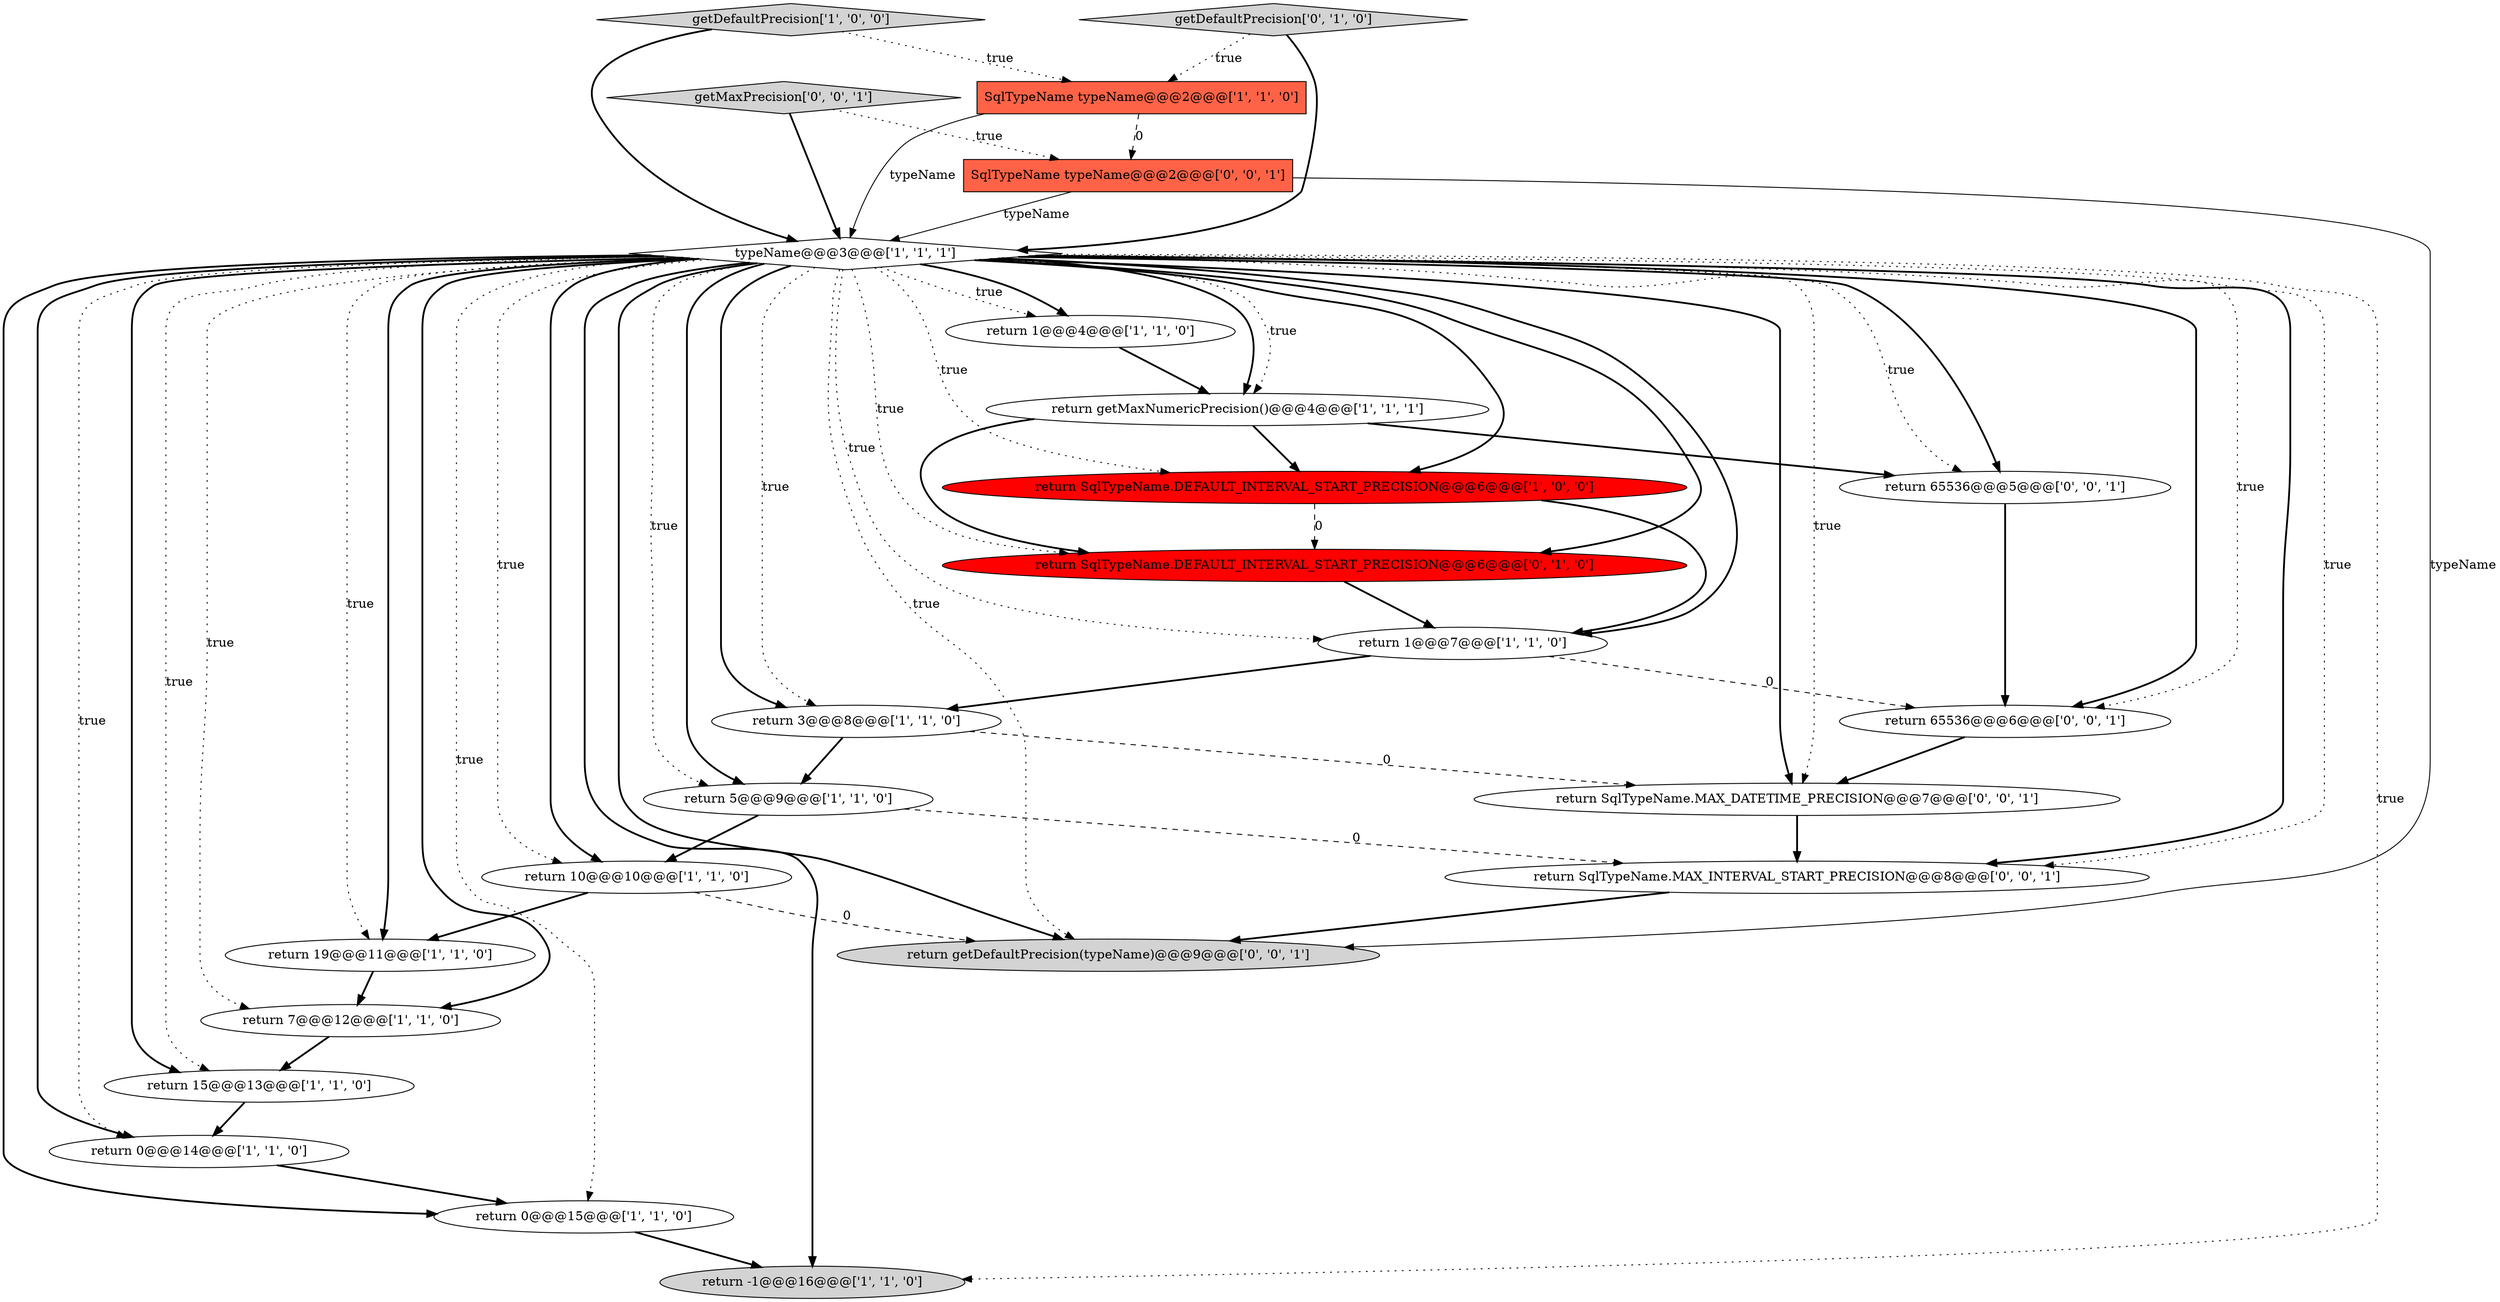 digraph {
0 [style = filled, label = "return -1@@@16@@@['1', '1', '0']", fillcolor = lightgray, shape = ellipse image = "AAA0AAABBB1BBB"];
18 [style = filled, label = "getMaxPrecision['0', '0', '1']", fillcolor = lightgray, shape = diamond image = "AAA0AAABBB3BBB"];
10 [style = filled, label = "return 19@@@11@@@['1', '1', '0']", fillcolor = white, shape = ellipse image = "AAA0AAABBB1BBB"];
3 [style = filled, label = "return 10@@@10@@@['1', '1', '0']", fillcolor = white, shape = ellipse image = "AAA0AAABBB1BBB"];
13 [style = filled, label = "return 0@@@15@@@['1', '1', '0']", fillcolor = white, shape = ellipse image = "AAA0AAABBB1BBB"];
2 [style = filled, label = "return 3@@@8@@@['1', '1', '0']", fillcolor = white, shape = ellipse image = "AAA0AAABBB1BBB"];
9 [style = filled, label = "getDefaultPrecision['1', '0', '0']", fillcolor = lightgray, shape = diamond image = "AAA0AAABBB1BBB"];
5 [style = filled, label = "SqlTypeName typeName@@@2@@@['1', '1', '0']", fillcolor = tomato, shape = box image = "AAA0AAABBB1BBB"];
23 [style = filled, label = "return 65536@@@5@@@['0', '0', '1']", fillcolor = white, shape = ellipse image = "AAA0AAABBB3BBB"];
20 [style = filled, label = "return SqlTypeName.MAX_DATETIME_PRECISION@@@7@@@['0', '0', '1']", fillcolor = white, shape = ellipse image = "AAA0AAABBB3BBB"];
12 [style = filled, label = "return 0@@@14@@@['1', '1', '0']", fillcolor = white, shape = ellipse image = "AAA0AAABBB1BBB"];
14 [style = filled, label = "return 1@@@4@@@['1', '1', '0']", fillcolor = white, shape = ellipse image = "AAA0AAABBB1BBB"];
7 [style = filled, label = "return 5@@@9@@@['1', '1', '0']", fillcolor = white, shape = ellipse image = "AAA0AAABBB1BBB"];
17 [style = filled, label = "return SqlTypeName.DEFAULT_INTERVAL_START_PRECISION@@@6@@@['0', '1', '0']", fillcolor = red, shape = ellipse image = "AAA1AAABBB2BBB"];
11 [style = filled, label = "typeName@@@3@@@['1', '1', '1']", fillcolor = white, shape = diamond image = "AAA0AAABBB1BBB"];
16 [style = filled, label = "getDefaultPrecision['0', '1', '0']", fillcolor = lightgray, shape = diamond image = "AAA0AAABBB2BBB"];
6 [style = filled, label = "return getMaxNumericPrecision()@@@4@@@['1', '1', '1']", fillcolor = white, shape = ellipse image = "AAA0AAABBB1BBB"];
15 [style = filled, label = "return 1@@@7@@@['1', '1', '0']", fillcolor = white, shape = ellipse image = "AAA0AAABBB1BBB"];
1 [style = filled, label = "return SqlTypeName.DEFAULT_INTERVAL_START_PRECISION@@@6@@@['1', '0', '0']", fillcolor = red, shape = ellipse image = "AAA1AAABBB1BBB"];
8 [style = filled, label = "return 15@@@13@@@['1', '1', '0']", fillcolor = white, shape = ellipse image = "AAA0AAABBB1BBB"];
24 [style = filled, label = "return SqlTypeName.MAX_INTERVAL_START_PRECISION@@@8@@@['0', '0', '1']", fillcolor = white, shape = ellipse image = "AAA0AAABBB3BBB"];
19 [style = filled, label = "return getDefaultPrecision(typeName)@@@9@@@['0', '0', '1']", fillcolor = lightgray, shape = ellipse image = "AAA0AAABBB3BBB"];
21 [style = filled, label = "return 65536@@@6@@@['0', '0', '1']", fillcolor = white, shape = ellipse image = "AAA0AAABBB3BBB"];
4 [style = filled, label = "return 7@@@12@@@['1', '1', '0']", fillcolor = white, shape = ellipse image = "AAA0AAABBB1BBB"];
22 [style = filled, label = "SqlTypeName typeName@@@2@@@['0', '0', '1']", fillcolor = tomato, shape = box image = "AAA0AAABBB3BBB"];
11->7 [style = dotted, label="true"];
6->17 [style = bold, label=""];
11->20 [style = bold, label=""];
15->2 [style = bold, label=""];
16->11 [style = bold, label=""];
24->19 [style = bold, label=""];
9->11 [style = bold, label=""];
2->20 [style = dashed, label="0"];
11->14 [style = bold, label=""];
11->1 [style = bold, label=""];
11->10 [style = dotted, label="true"];
6->23 [style = bold, label=""];
11->1 [style = dotted, label="true"];
1->15 [style = bold, label=""];
22->11 [style = solid, label="typeName"];
11->6 [style = bold, label=""];
22->19 [style = solid, label="typeName"];
11->12 [style = dotted, label="true"];
11->23 [style = dotted, label="true"];
11->14 [style = dotted, label="true"];
11->4 [style = bold, label=""];
11->17 [style = dotted, label="true"];
11->21 [style = bold, label=""];
18->11 [style = bold, label=""];
15->21 [style = dashed, label="0"];
11->12 [style = bold, label=""];
11->4 [style = dotted, label="true"];
11->13 [style = dotted, label="true"];
11->19 [style = bold, label=""];
11->24 [style = bold, label=""];
11->2 [style = bold, label=""];
7->3 [style = bold, label=""];
11->15 [style = bold, label=""];
5->11 [style = solid, label="typeName"];
3->19 [style = dashed, label="0"];
6->1 [style = bold, label=""];
11->20 [style = dotted, label="true"];
3->10 [style = bold, label=""];
12->13 [style = bold, label=""];
11->2 [style = dotted, label="true"];
11->0 [style = bold, label=""];
1->17 [style = dashed, label="0"];
21->20 [style = bold, label=""];
23->21 [style = bold, label=""];
11->3 [style = bold, label=""];
7->24 [style = dashed, label="0"];
11->10 [style = bold, label=""];
11->6 [style = dotted, label="true"];
11->0 [style = dotted, label="true"];
11->13 [style = bold, label=""];
16->5 [style = dotted, label="true"];
17->15 [style = bold, label=""];
10->4 [style = bold, label=""];
11->8 [style = bold, label=""];
4->8 [style = bold, label=""];
11->8 [style = dotted, label="true"];
11->17 [style = bold, label=""];
18->22 [style = dotted, label="true"];
11->19 [style = dotted, label="true"];
5->22 [style = dashed, label="0"];
11->21 [style = dotted, label="true"];
2->7 [style = bold, label=""];
11->15 [style = dotted, label="true"];
20->24 [style = bold, label=""];
11->3 [style = dotted, label="true"];
11->23 [style = bold, label=""];
14->6 [style = bold, label=""];
8->12 [style = bold, label=""];
11->7 [style = bold, label=""];
11->24 [style = dotted, label="true"];
13->0 [style = bold, label=""];
9->5 [style = dotted, label="true"];
}
